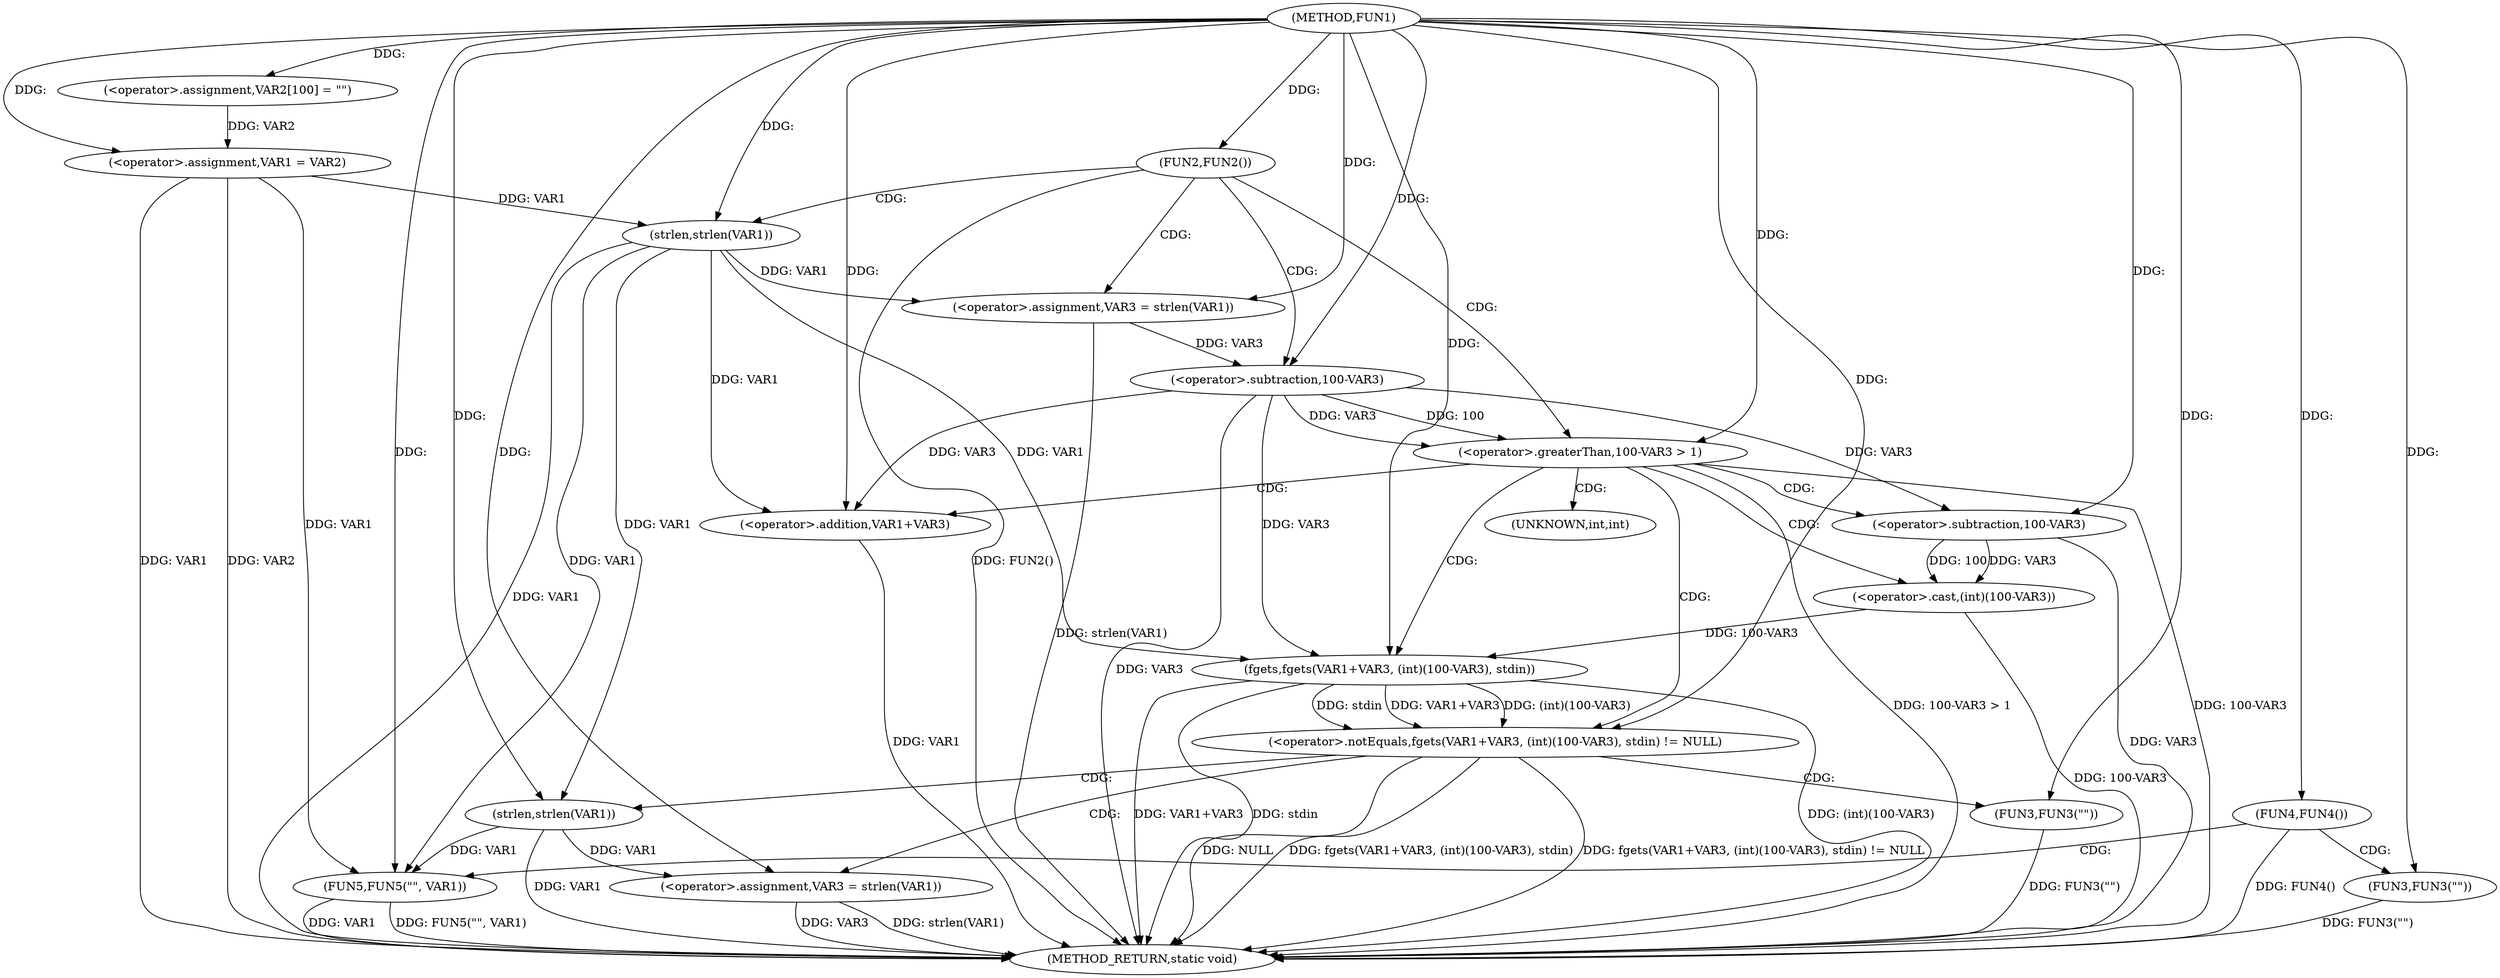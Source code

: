 digraph FUN1 {  
"1000100" [label = "(METHOD,FUN1)" ]
"1000159" [label = "(METHOD_RETURN,static void)" ]
"1000104" [label = "(<operator>.assignment,VAR2[100] = \"\")" ]
"1000107" [label = "(<operator>.assignment,VAR1 = VAR2)" ]
"1000111" [label = "(FUN2,FUN2())" ]
"1000115" [label = "(<operator>.assignment,VAR3 = strlen(VAR1))" ]
"1000117" [label = "(strlen,strlen(VAR1))" ]
"1000120" [label = "(<operator>.greaterThan,100-VAR3 > 1)" ]
"1000121" [label = "(<operator>.subtraction,100-VAR3)" ]
"1000127" [label = "(<operator>.notEquals,fgets(VAR1+VAR3, (int)(100-VAR3), stdin) != NULL)" ]
"1000128" [label = "(fgets,fgets(VAR1+VAR3, (int)(100-VAR3), stdin))" ]
"1000129" [label = "(<operator>.addition,VAR1+VAR3)" ]
"1000132" [label = "(<operator>.cast,(int)(100-VAR3))" ]
"1000134" [label = "(<operator>.subtraction,100-VAR3)" ]
"1000140" [label = "(<operator>.assignment,VAR3 = strlen(VAR1))" ]
"1000142" [label = "(strlen,strlen(VAR1))" ]
"1000147" [label = "(FUN3,FUN3(\"\"))" ]
"1000150" [label = "(FUN4,FUN4())" ]
"1000152" [label = "(FUN3,FUN3(\"\"))" ]
"1000156" [label = "(FUN5,FUN5(\"\", VAR1))" ]
"1000133" [label = "(UNKNOWN,int,int)" ]
  "1000115" -> "1000159"  [ label = "DDG: strlen(VAR1)"] 
  "1000129" -> "1000159"  [ label = "DDG: VAR1"] 
  "1000140" -> "1000159"  [ label = "DDG: strlen(VAR1)"] 
  "1000107" -> "1000159"  [ label = "DDG: VAR1"] 
  "1000127" -> "1000159"  [ label = "DDG: fgets(VAR1+VAR3, (int)(100-VAR3), stdin) != NULL"] 
  "1000117" -> "1000159"  [ label = "DDG: VAR1"] 
  "1000120" -> "1000159"  [ label = "DDG: 100-VAR3 > 1"] 
  "1000150" -> "1000159"  [ label = "DDG: FUN4()"] 
  "1000121" -> "1000159"  [ label = "DDG: VAR3"] 
  "1000128" -> "1000159"  [ label = "DDG: (int)(100-VAR3)"] 
  "1000140" -> "1000159"  [ label = "DDG: VAR3"] 
  "1000152" -> "1000159"  [ label = "DDG: FUN3(\"\")"] 
  "1000128" -> "1000159"  [ label = "DDG: VAR1+VAR3"] 
  "1000156" -> "1000159"  [ label = "DDG: VAR1"] 
  "1000132" -> "1000159"  [ label = "DDG: 100-VAR3"] 
  "1000120" -> "1000159"  [ label = "DDG: 100-VAR3"] 
  "1000142" -> "1000159"  [ label = "DDG: VAR1"] 
  "1000134" -> "1000159"  [ label = "DDG: VAR3"] 
  "1000127" -> "1000159"  [ label = "DDG: NULL"] 
  "1000127" -> "1000159"  [ label = "DDG: fgets(VAR1+VAR3, (int)(100-VAR3), stdin)"] 
  "1000156" -> "1000159"  [ label = "DDG: FUN5(\"\", VAR1)"] 
  "1000147" -> "1000159"  [ label = "DDG: FUN3(\"\")"] 
  "1000111" -> "1000159"  [ label = "DDG: FUN2()"] 
  "1000128" -> "1000159"  [ label = "DDG: stdin"] 
  "1000107" -> "1000159"  [ label = "DDG: VAR2"] 
  "1000100" -> "1000104"  [ label = "DDG: "] 
  "1000104" -> "1000107"  [ label = "DDG: VAR2"] 
  "1000100" -> "1000107"  [ label = "DDG: "] 
  "1000100" -> "1000111"  [ label = "DDG: "] 
  "1000117" -> "1000115"  [ label = "DDG: VAR1"] 
  "1000100" -> "1000115"  [ label = "DDG: "] 
  "1000107" -> "1000117"  [ label = "DDG: VAR1"] 
  "1000100" -> "1000117"  [ label = "DDG: "] 
  "1000121" -> "1000120"  [ label = "DDG: 100"] 
  "1000121" -> "1000120"  [ label = "DDG: VAR3"] 
  "1000100" -> "1000121"  [ label = "DDG: "] 
  "1000115" -> "1000121"  [ label = "DDG: VAR3"] 
  "1000100" -> "1000120"  [ label = "DDG: "] 
  "1000128" -> "1000127"  [ label = "DDG: VAR1+VAR3"] 
  "1000128" -> "1000127"  [ label = "DDG: (int)(100-VAR3)"] 
  "1000128" -> "1000127"  [ label = "DDG: stdin"] 
  "1000117" -> "1000128"  [ label = "DDG: VAR1"] 
  "1000100" -> "1000128"  [ label = "DDG: "] 
  "1000121" -> "1000128"  [ label = "DDG: VAR3"] 
  "1000117" -> "1000129"  [ label = "DDG: VAR1"] 
  "1000100" -> "1000129"  [ label = "DDG: "] 
  "1000121" -> "1000129"  [ label = "DDG: VAR3"] 
  "1000132" -> "1000128"  [ label = "DDG: 100-VAR3"] 
  "1000134" -> "1000132"  [ label = "DDG: 100"] 
  "1000134" -> "1000132"  [ label = "DDG: VAR3"] 
  "1000100" -> "1000134"  [ label = "DDG: "] 
  "1000121" -> "1000134"  [ label = "DDG: VAR3"] 
  "1000100" -> "1000127"  [ label = "DDG: "] 
  "1000142" -> "1000140"  [ label = "DDG: VAR1"] 
  "1000100" -> "1000140"  [ label = "DDG: "] 
  "1000100" -> "1000142"  [ label = "DDG: "] 
  "1000117" -> "1000142"  [ label = "DDG: VAR1"] 
  "1000100" -> "1000147"  [ label = "DDG: "] 
  "1000100" -> "1000150"  [ label = "DDG: "] 
  "1000100" -> "1000152"  [ label = "DDG: "] 
  "1000100" -> "1000156"  [ label = "DDG: "] 
  "1000107" -> "1000156"  [ label = "DDG: VAR1"] 
  "1000117" -> "1000156"  [ label = "DDG: VAR1"] 
  "1000142" -> "1000156"  [ label = "DDG: VAR1"] 
  "1000111" -> "1000121"  [ label = "CDG: "] 
  "1000111" -> "1000120"  [ label = "CDG: "] 
  "1000111" -> "1000117"  [ label = "CDG: "] 
  "1000111" -> "1000115"  [ label = "CDG: "] 
  "1000120" -> "1000127"  [ label = "CDG: "] 
  "1000120" -> "1000132"  [ label = "CDG: "] 
  "1000120" -> "1000128"  [ label = "CDG: "] 
  "1000120" -> "1000129"  [ label = "CDG: "] 
  "1000120" -> "1000133"  [ label = "CDG: "] 
  "1000120" -> "1000134"  [ label = "CDG: "] 
  "1000127" -> "1000142"  [ label = "CDG: "] 
  "1000127" -> "1000147"  [ label = "CDG: "] 
  "1000127" -> "1000140"  [ label = "CDG: "] 
  "1000150" -> "1000156"  [ label = "CDG: "] 
  "1000150" -> "1000152"  [ label = "CDG: "] 
}
